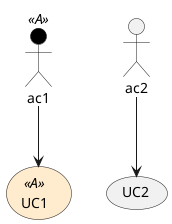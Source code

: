 {
  "sha1": "szlggnuna5doyfyvyklzb3j8b2y4tg3",
  "insertion": {
    "when": "2024-06-04T17:28:45.630Z",
    "user": "plantuml@gmail.com"
  }
}
@startuml

skinparam usecaseBackgroundColor<<A>> BlanchedAlmond
skinparam actorBackgroundColor<<A>> Black

actor ac1 <<A>>
usecase UC1 <<A>>
:ac1: --> (UC1)
:ac2: --> (UC2)

@enduml  
